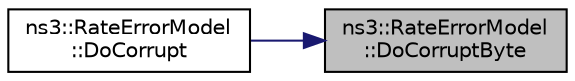 digraph "ns3::RateErrorModel::DoCorruptByte"
{
 // LATEX_PDF_SIZE
  edge [fontname="Helvetica",fontsize="10",labelfontname="Helvetica",labelfontsize="10"];
  node [fontname="Helvetica",fontsize="10",shape=record];
  rankdir="RL";
  Node1 [label="ns3::RateErrorModel\l::DoCorruptByte",height=0.2,width=0.4,color="black", fillcolor="grey75", style="filled", fontcolor="black",tooltip="Corrupt a packet (Byte unit)."];
  Node1 -> Node2 [dir="back",color="midnightblue",fontsize="10",style="solid",fontname="Helvetica"];
  Node2 [label="ns3::RateErrorModel\l::DoCorrupt",height=0.2,width=0.4,color="black", fillcolor="white", style="filled",URL="$classns3_1_1_rate_error_model.html#a149b2503d4cd475be4dc1d5b9ceb7756",tooltip="Corrupt a packet according to the specified model."];
}

